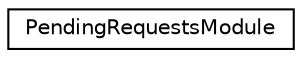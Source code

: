 digraph G
{
  edge [fontname="Helvetica",fontsize="10",labelfontname="Helvetica",labelfontsize="10"];
  node [fontname="Helvetica",fontsize="10",shape=record];
  rankdir="LR";
  Node1 [label="PendingRequestsModule",height=0.2,width=0.4,color="black", fillcolor="white", style="filled",URL="$interface_pending_requests_module.html"];
}

